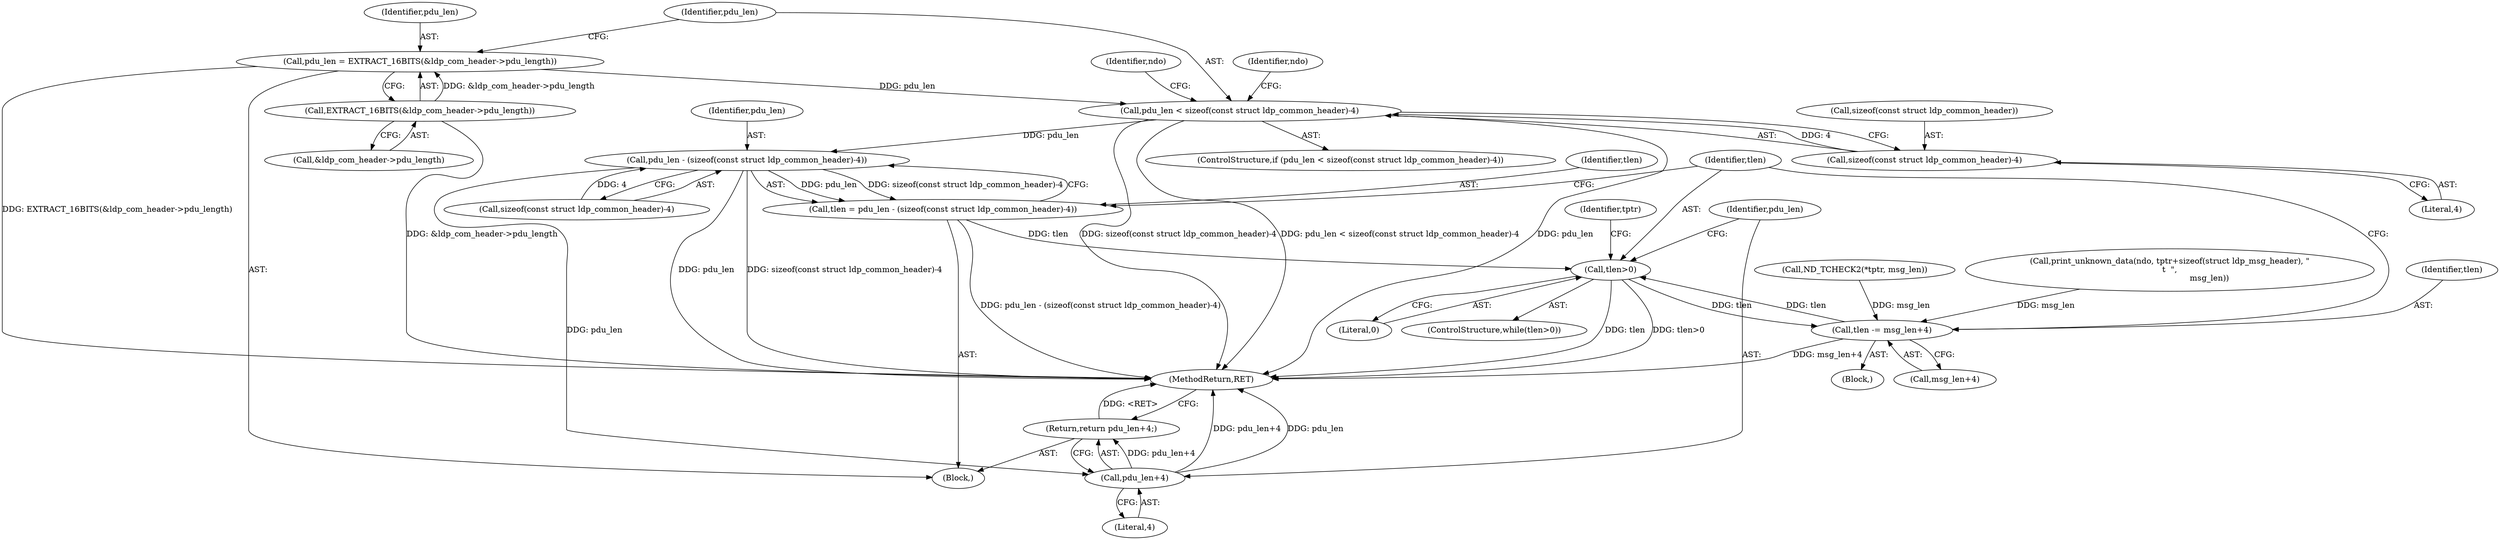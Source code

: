digraph "0_tcpdump_aa5c6b710dfd8020d2c908d6b3bd41f1da719b3b@API" {
"1000175" [label="(Call,pdu_len < sizeof(const struct ldp_common_header)-4)"];
"1000167" [label="(Call,pdu_len = EXTRACT_16BITS(&ldp_com_header->pdu_length))"];
"1000169" [label="(Call,EXTRACT_16BITS(&ldp_com_header->pdu_length))"];
"1000177" [label="(Call,sizeof(const struct ldp_common_header)-4)"];
"1000250" [label="(Call,pdu_len - (sizeof(const struct ldp_common_header)-4))"];
"1000248" [label="(Call,tlen = pdu_len - (sizeof(const struct ldp_common_header)-4))"];
"1000257" [label="(Call,tlen>0)"];
"1000437" [label="(Call,tlen -= msg_len+4)"];
"1000443" [label="(Call,pdu_len+4)"];
"1000442" [label="(Return,return pdu_len+4;)"];
"1000442" [label="(Return,return pdu_len+4;)"];
"1000258" [label="(Identifier,tlen)"];
"1000444" [label="(Identifier,pdu_len)"];
"1000180" [label="(Literal,4)"];
"1000248" [label="(Call,tlen = pdu_len - (sizeof(const struct ldp_common_header)-4))"];
"1000170" [label="(Call,&ldp_com_header->pdu_length)"];
"1000263" [label="(Identifier,tptr)"];
"1000438" [label="(Identifier,tlen)"];
"1000174" [label="(ControlStructure,if (pdu_len < sizeof(const struct ldp_common_header)-4))"];
"1000252" [label="(Call,sizeof(const struct ldp_common_header)-4)"];
"1000439" [label="(Call,msg_len+4)"];
"1000178" [label="(Call,sizeof(const struct ldp_common_header))"];
"1000443" [label="(Call,pdu_len+4)"];
"1000184" [label="(Identifier,ndo)"];
"1000445" [label="(Literal,4)"];
"1000251" [label="(Identifier,pdu_len)"];
"1000169" [label="(Call,EXTRACT_16BITS(&ldp_com_header->pdu_length))"];
"1000257" [label="(Call,tlen>0)"];
"1000208" [label="(Identifier,ndo)"];
"1000249" [label="(Identifier,tlen)"];
"1000117" [label="(Block,)"];
"1000176" [label="(Identifier,pdu_len)"];
"1000256" [label="(ControlStructure,while(tlen>0))"];
"1000259" [label="(Literal,0)"];
"1000250" [label="(Call,pdu_len - (sizeof(const struct ldp_common_header)-4))"];
"1000455" [label="(MethodReturn,RET)"];
"1000167" [label="(Call,pdu_len = EXTRACT_16BITS(&ldp_com_header->pdu_length))"];
"1000437" [label="(Call,tlen -= msg_len+4)"];
"1000177" [label="(Call,sizeof(const struct ldp_common_header)-4)"];
"1000357" [label="(Call,ND_TCHECK2(*tptr, msg_len))"];
"1000424" [label="(Call,print_unknown_data(ndo, tptr+sizeof(struct ldp_msg_header), \"\n\t  \",\n                               msg_len))"];
"1000175" [label="(Call,pdu_len < sizeof(const struct ldp_common_header)-4)"];
"1000260" [label="(Block,)"];
"1000168" [label="(Identifier,pdu_len)"];
"1000175" -> "1000174"  [label="AST: "];
"1000175" -> "1000177"  [label="CFG: "];
"1000176" -> "1000175"  [label="AST: "];
"1000177" -> "1000175"  [label="AST: "];
"1000184" -> "1000175"  [label="CFG: "];
"1000208" -> "1000175"  [label="CFG: "];
"1000175" -> "1000455"  [label="DDG: pdu_len"];
"1000175" -> "1000455"  [label="DDG: sizeof(const struct ldp_common_header)-4"];
"1000175" -> "1000455"  [label="DDG: pdu_len < sizeof(const struct ldp_common_header)-4"];
"1000167" -> "1000175"  [label="DDG: pdu_len"];
"1000177" -> "1000175"  [label="DDG: 4"];
"1000175" -> "1000250"  [label="DDG: pdu_len"];
"1000167" -> "1000117"  [label="AST: "];
"1000167" -> "1000169"  [label="CFG: "];
"1000168" -> "1000167"  [label="AST: "];
"1000169" -> "1000167"  [label="AST: "];
"1000176" -> "1000167"  [label="CFG: "];
"1000167" -> "1000455"  [label="DDG: EXTRACT_16BITS(&ldp_com_header->pdu_length)"];
"1000169" -> "1000167"  [label="DDG: &ldp_com_header->pdu_length"];
"1000169" -> "1000170"  [label="CFG: "];
"1000170" -> "1000169"  [label="AST: "];
"1000169" -> "1000455"  [label="DDG: &ldp_com_header->pdu_length"];
"1000177" -> "1000180"  [label="CFG: "];
"1000178" -> "1000177"  [label="AST: "];
"1000180" -> "1000177"  [label="AST: "];
"1000250" -> "1000248"  [label="AST: "];
"1000250" -> "1000252"  [label="CFG: "];
"1000251" -> "1000250"  [label="AST: "];
"1000252" -> "1000250"  [label="AST: "];
"1000248" -> "1000250"  [label="CFG: "];
"1000250" -> "1000455"  [label="DDG: pdu_len"];
"1000250" -> "1000455"  [label="DDG: sizeof(const struct ldp_common_header)-4"];
"1000250" -> "1000248"  [label="DDG: pdu_len"];
"1000250" -> "1000248"  [label="DDG: sizeof(const struct ldp_common_header)-4"];
"1000252" -> "1000250"  [label="DDG: 4"];
"1000250" -> "1000443"  [label="DDG: pdu_len"];
"1000248" -> "1000117"  [label="AST: "];
"1000249" -> "1000248"  [label="AST: "];
"1000258" -> "1000248"  [label="CFG: "];
"1000248" -> "1000455"  [label="DDG: pdu_len - (sizeof(const struct ldp_common_header)-4)"];
"1000248" -> "1000257"  [label="DDG: tlen"];
"1000257" -> "1000256"  [label="AST: "];
"1000257" -> "1000259"  [label="CFG: "];
"1000258" -> "1000257"  [label="AST: "];
"1000259" -> "1000257"  [label="AST: "];
"1000263" -> "1000257"  [label="CFG: "];
"1000444" -> "1000257"  [label="CFG: "];
"1000257" -> "1000455"  [label="DDG: tlen"];
"1000257" -> "1000455"  [label="DDG: tlen>0"];
"1000437" -> "1000257"  [label="DDG: tlen"];
"1000257" -> "1000437"  [label="DDG: tlen"];
"1000437" -> "1000260"  [label="AST: "];
"1000437" -> "1000439"  [label="CFG: "];
"1000438" -> "1000437"  [label="AST: "];
"1000439" -> "1000437"  [label="AST: "];
"1000258" -> "1000437"  [label="CFG: "];
"1000437" -> "1000455"  [label="DDG: msg_len+4"];
"1000424" -> "1000437"  [label="DDG: msg_len"];
"1000357" -> "1000437"  [label="DDG: msg_len"];
"1000443" -> "1000442"  [label="AST: "];
"1000443" -> "1000445"  [label="CFG: "];
"1000444" -> "1000443"  [label="AST: "];
"1000445" -> "1000443"  [label="AST: "];
"1000442" -> "1000443"  [label="CFG: "];
"1000443" -> "1000455"  [label="DDG: pdu_len+4"];
"1000443" -> "1000455"  [label="DDG: pdu_len"];
"1000443" -> "1000442"  [label="DDG: pdu_len+4"];
"1000442" -> "1000117"  [label="AST: "];
"1000455" -> "1000442"  [label="CFG: "];
"1000442" -> "1000455"  [label="DDG: <RET>"];
}
